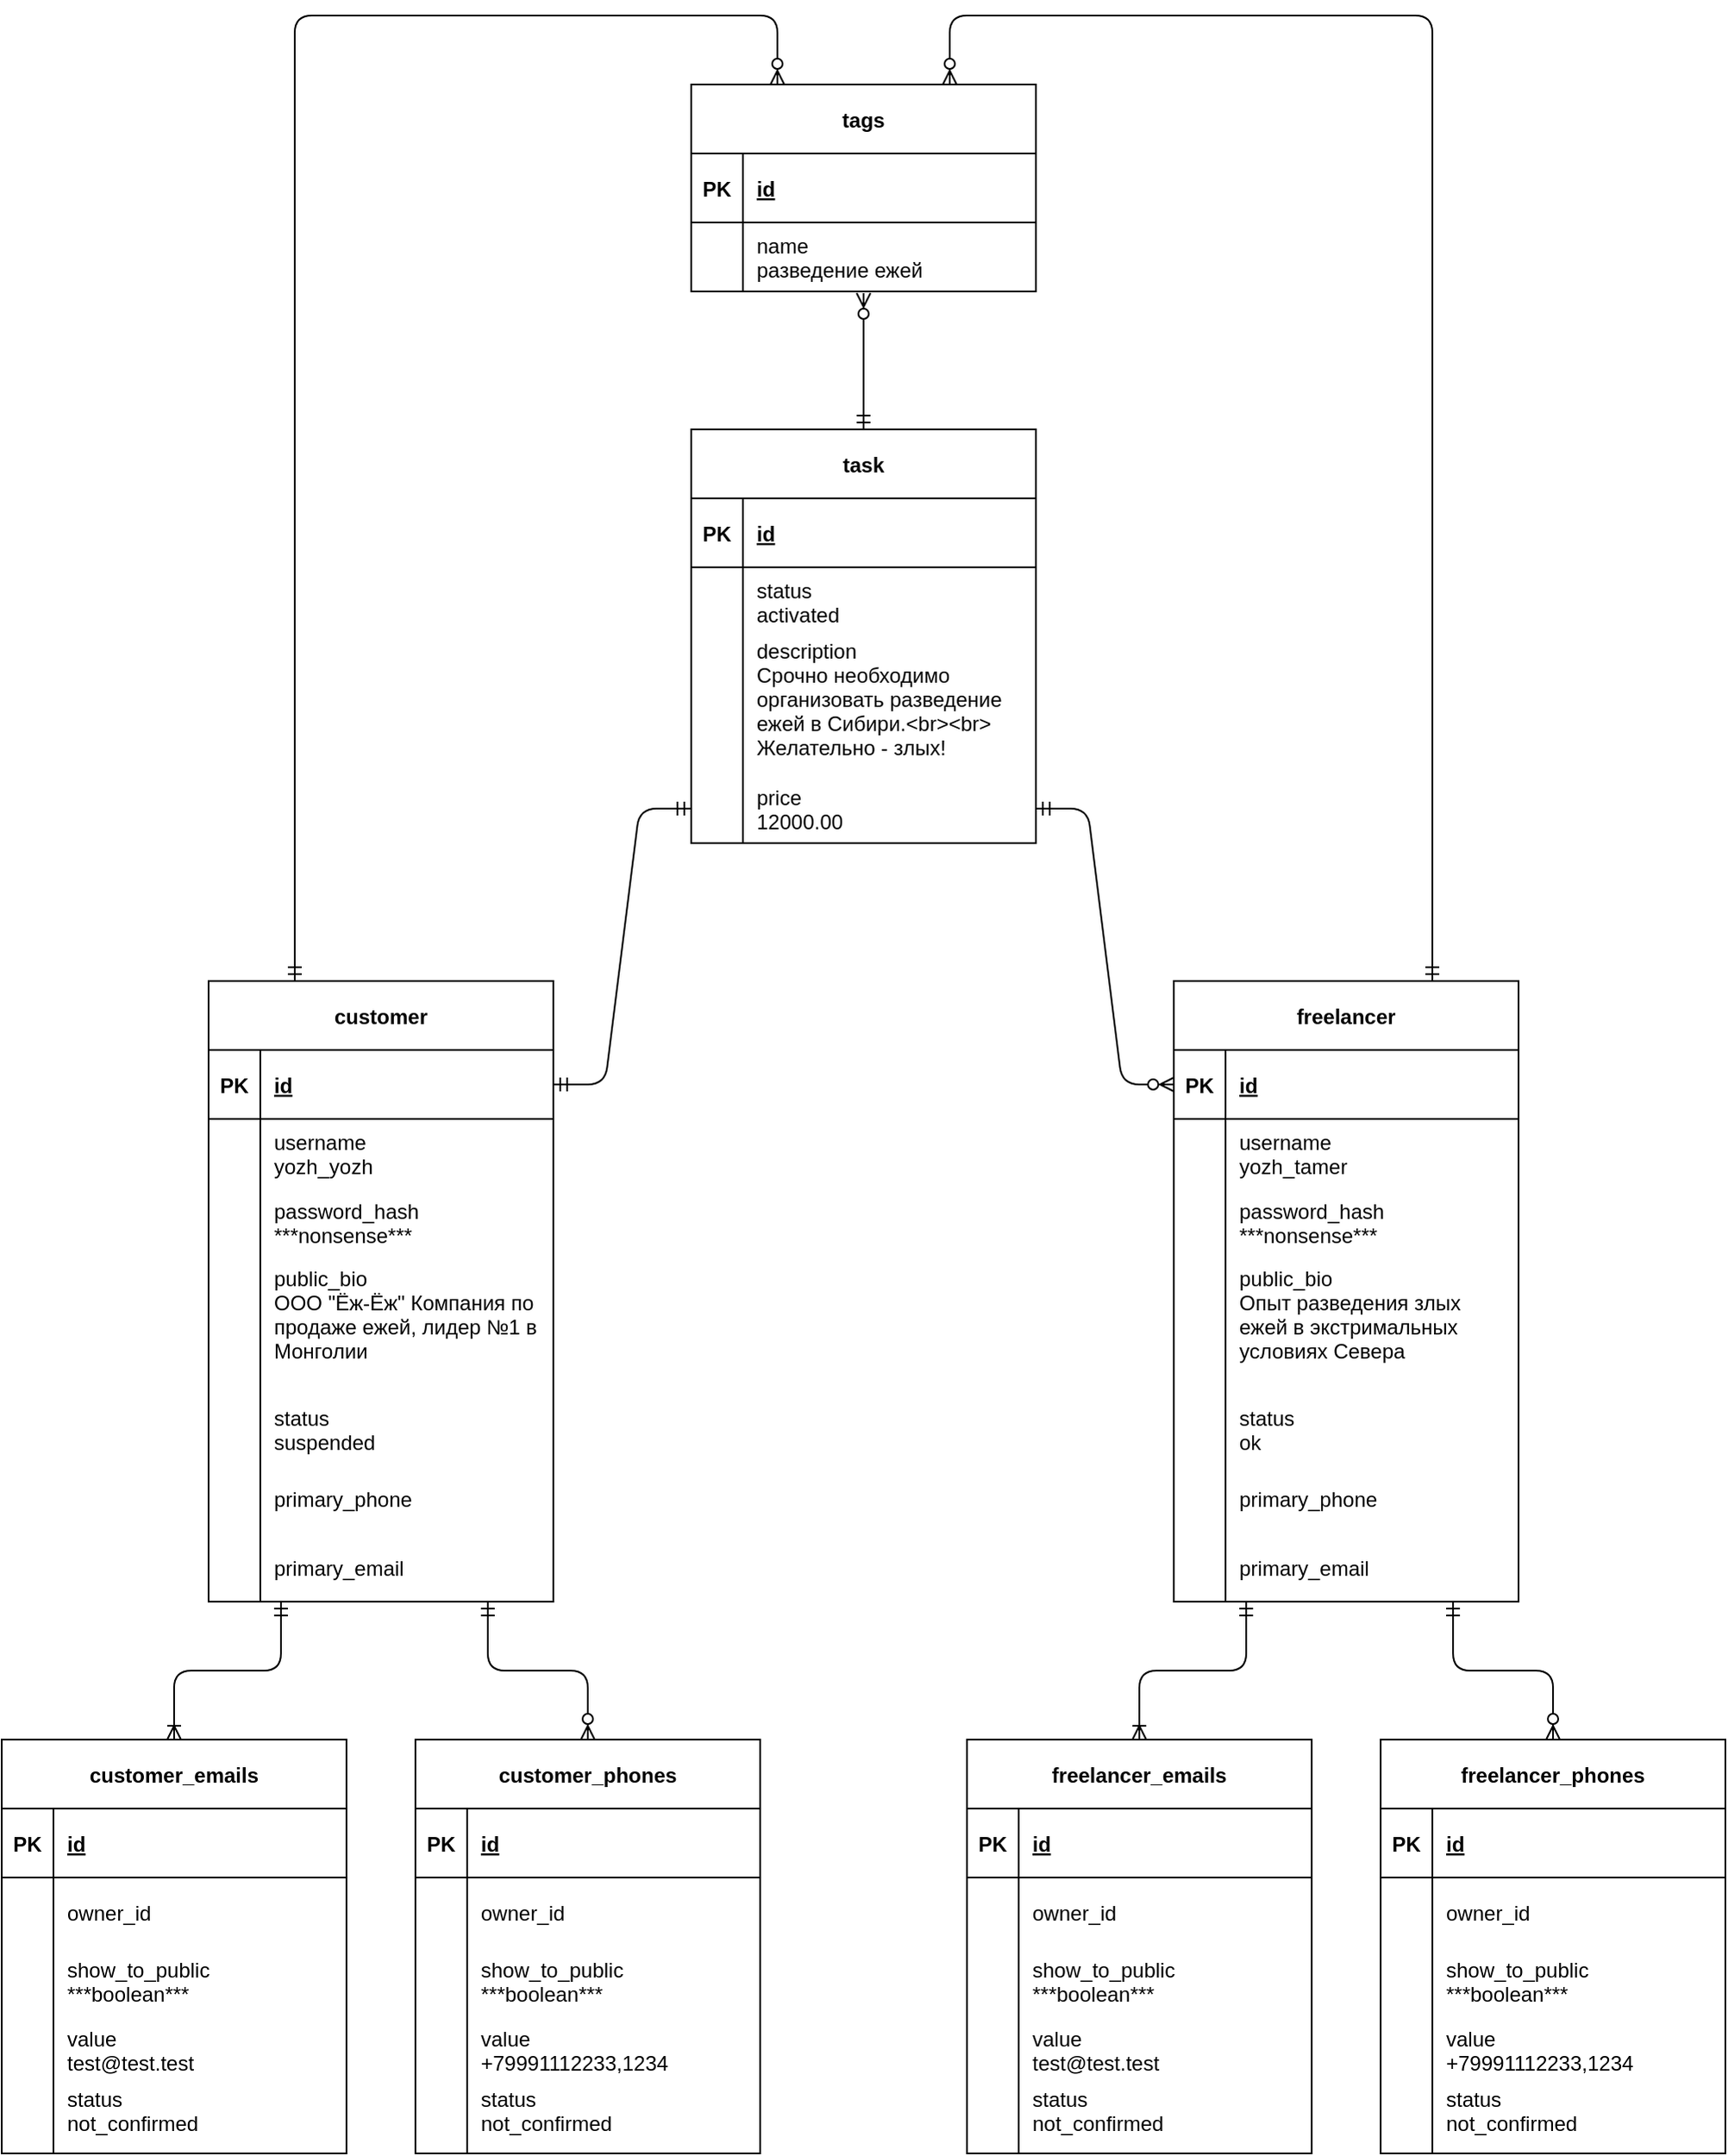 <mxfile version="13.6.2" type="device"><diagram id="24OO-Mp2F8V4DnIEumOf" name="Page-1"><mxGraphModel dx="1632" dy="1860" grid="1" gridSize="10" guides="1" tooltips="1" connect="1" arrows="1" fold="1" page="1" pageScale="1" pageWidth="850" pageHeight="1100" math="0" shadow="0"><root><mxCell id="0"/><mxCell id="1" parent="0"/><mxCell id="UAAKbLrgL-FARiQ7asQP-84" value="customer" style="shape=table;startSize=40;container=1;collapsible=1;childLayout=tableLayout;fixedRows=1;rowLines=0;fontStyle=1;align=center;resizeLast=1;" parent="1" vertex="1"><mxGeometry x="40" y="80" width="200" height="360" as="geometry"/></mxCell><mxCell id="UAAKbLrgL-FARiQ7asQP-85" value="" style="shape=partialRectangle;collapsible=0;dropTarget=0;pointerEvents=0;fillColor=none;top=0;left=0;bottom=1;right=0;points=[[0,0.5],[1,0.5]];portConstraint=eastwest;" parent="UAAKbLrgL-FARiQ7asQP-84" vertex="1"><mxGeometry y="40" width="200" height="40" as="geometry"/></mxCell><mxCell id="UAAKbLrgL-FARiQ7asQP-86" value="PK" style="shape=partialRectangle;connectable=0;fillColor=none;top=0;left=0;bottom=0;right=0;fontStyle=1;overflow=hidden;" parent="UAAKbLrgL-FARiQ7asQP-85" vertex="1"><mxGeometry width="30" height="40" as="geometry"/></mxCell><mxCell id="UAAKbLrgL-FARiQ7asQP-87" value="id" style="shape=partialRectangle;connectable=0;fillColor=none;top=0;left=0;bottom=0;right=0;align=left;spacingLeft=6;fontStyle=5;overflow=hidden;" parent="UAAKbLrgL-FARiQ7asQP-85" vertex="1"><mxGeometry x="30" width="170" height="40" as="geometry"/></mxCell><mxCell id="UAAKbLrgL-FARiQ7asQP-88" value="" style="shape=partialRectangle;collapsible=0;dropTarget=0;pointerEvents=0;fillColor=none;top=0;left=0;bottom=0;right=0;points=[[0,0.5],[1,0.5]];portConstraint=eastwest;" parent="UAAKbLrgL-FARiQ7asQP-84" vertex="1"><mxGeometry y="80" width="200" height="40" as="geometry"/></mxCell><mxCell id="UAAKbLrgL-FARiQ7asQP-89" value="" style="shape=partialRectangle;connectable=0;fillColor=none;top=0;left=0;bottom=0;right=0;editable=1;overflow=hidden;" parent="UAAKbLrgL-FARiQ7asQP-88" vertex="1"><mxGeometry width="30" height="40" as="geometry"/></mxCell><mxCell id="UAAKbLrgL-FARiQ7asQP-90" value="username&#10;yozh_yozh" style="shape=partialRectangle;connectable=0;fillColor=none;top=0;left=0;bottom=0;right=0;align=left;spacingLeft=6;overflow=hidden;" parent="UAAKbLrgL-FARiQ7asQP-88" vertex="1"><mxGeometry x="30" width="170" height="40" as="geometry"/></mxCell><mxCell id="UAAKbLrgL-FARiQ7asQP-91" value="" style="shape=partialRectangle;collapsible=0;dropTarget=0;pointerEvents=0;fillColor=none;top=0;left=0;bottom=0;right=0;points=[[0,0.5],[1,0.5]];portConstraint=eastwest;" parent="UAAKbLrgL-FARiQ7asQP-84" vertex="1"><mxGeometry y="120" width="200" height="40" as="geometry"/></mxCell><mxCell id="UAAKbLrgL-FARiQ7asQP-92" value="" style="shape=partialRectangle;connectable=0;fillColor=none;top=0;left=0;bottom=0;right=0;editable=1;overflow=hidden;" parent="UAAKbLrgL-FARiQ7asQP-91" vertex="1"><mxGeometry width="30" height="40" as="geometry"/></mxCell><mxCell id="UAAKbLrgL-FARiQ7asQP-93" value="password_hash&#10;***nonsense***" style="shape=partialRectangle;connectable=0;fillColor=none;top=0;left=0;bottom=0;right=0;align=left;spacingLeft=6;overflow=hidden;" parent="UAAKbLrgL-FARiQ7asQP-91" vertex="1"><mxGeometry x="30" width="170" height="40" as="geometry"/></mxCell><mxCell id="UAAKbLrgL-FARiQ7asQP-101" value="" style="shape=partialRectangle;collapsible=0;dropTarget=0;pointerEvents=0;fillColor=none;top=0;left=0;bottom=0;right=0;points=[[0,0.5],[1,0.5]];portConstraint=eastwest;" parent="UAAKbLrgL-FARiQ7asQP-84" vertex="1"><mxGeometry y="160" width="200" height="80" as="geometry"/></mxCell><mxCell id="UAAKbLrgL-FARiQ7asQP-102" value="" style="shape=partialRectangle;connectable=0;fillColor=none;top=0;left=0;bottom=0;right=0;editable=1;overflow=hidden;" parent="UAAKbLrgL-FARiQ7asQP-101" vertex="1"><mxGeometry width="30" height="80" as="geometry"/></mxCell><mxCell id="UAAKbLrgL-FARiQ7asQP-103" value="public_bio&#10;ООО &quot;Ёж-Ёж&quot; Компания по&#10;продаже ежей, лидер №1 в&#10;Монголии&#10;" style="shape=partialRectangle;connectable=0;fillColor=none;top=0;left=0;bottom=0;right=0;align=left;spacingLeft=6;overflow=hidden;" parent="UAAKbLrgL-FARiQ7asQP-101" vertex="1"><mxGeometry x="30" width="170" height="80" as="geometry"/></mxCell><mxCell id="UAAKbLrgL-FARiQ7asQP-117" value="" style="shape=partialRectangle;collapsible=0;dropTarget=0;pointerEvents=0;fillColor=none;top=0;left=0;bottom=0;right=0;points=[[0,0.5],[1,0.5]];portConstraint=eastwest;" parent="UAAKbLrgL-FARiQ7asQP-84" vertex="1"><mxGeometry y="240" width="200" height="40" as="geometry"/></mxCell><mxCell id="UAAKbLrgL-FARiQ7asQP-118" value="" style="shape=partialRectangle;connectable=0;fillColor=none;top=0;left=0;bottom=0;right=0;editable=1;overflow=hidden;" parent="UAAKbLrgL-FARiQ7asQP-117" vertex="1"><mxGeometry width="30" height="40" as="geometry"/></mxCell><mxCell id="UAAKbLrgL-FARiQ7asQP-119" value="status&#10;suspended" style="shape=partialRectangle;connectable=0;fillColor=none;top=0;left=0;bottom=0;right=0;align=left;spacingLeft=6;overflow=hidden;" parent="UAAKbLrgL-FARiQ7asQP-117" vertex="1"><mxGeometry x="30" width="170" height="40" as="geometry"/></mxCell><mxCell id="UAAKbLrgL-FARiQ7asQP-269" value="" style="shape=partialRectangle;collapsible=0;dropTarget=0;pointerEvents=0;fillColor=none;top=0;left=0;bottom=0;right=0;points=[[0,0.5],[1,0.5]];portConstraint=eastwest;" parent="UAAKbLrgL-FARiQ7asQP-84" vertex="1"><mxGeometry y="280" width="200" height="40" as="geometry"/></mxCell><mxCell id="UAAKbLrgL-FARiQ7asQP-270" value="" style="shape=partialRectangle;connectable=0;fillColor=none;top=0;left=0;bottom=0;right=0;editable=1;overflow=hidden;" parent="UAAKbLrgL-FARiQ7asQP-269" vertex="1"><mxGeometry width="30" height="40" as="geometry"/></mxCell><mxCell id="UAAKbLrgL-FARiQ7asQP-271" value="primary_phone" style="shape=partialRectangle;connectable=0;fillColor=none;top=0;left=0;bottom=0;right=0;align=left;spacingLeft=6;overflow=hidden;" parent="UAAKbLrgL-FARiQ7asQP-269" vertex="1"><mxGeometry x="30" width="170" height="40" as="geometry"/></mxCell><mxCell id="UAAKbLrgL-FARiQ7asQP-275" value="" style="shape=partialRectangle;collapsible=0;dropTarget=0;pointerEvents=0;fillColor=none;top=0;left=0;bottom=0;right=0;points=[[0,0.5],[1,0.5]];portConstraint=eastwest;" parent="UAAKbLrgL-FARiQ7asQP-84" vertex="1"><mxGeometry y="320" width="200" height="40" as="geometry"/></mxCell><mxCell id="UAAKbLrgL-FARiQ7asQP-276" value="" style="shape=partialRectangle;connectable=0;fillColor=none;top=0;left=0;bottom=0;right=0;editable=1;overflow=hidden;" parent="UAAKbLrgL-FARiQ7asQP-275" vertex="1"><mxGeometry width="30" height="40" as="geometry"/></mxCell><mxCell id="UAAKbLrgL-FARiQ7asQP-277" value="primary_email" style="shape=partialRectangle;connectable=0;fillColor=none;top=0;left=0;bottom=0;right=0;align=left;spacingLeft=6;overflow=hidden;" parent="UAAKbLrgL-FARiQ7asQP-275" vertex="1"><mxGeometry x="30" width="170" height="40" as="geometry"/></mxCell><mxCell id="UAAKbLrgL-FARiQ7asQP-180" value="freelancer" style="shape=table;startSize=40;container=1;collapsible=1;childLayout=tableLayout;fixedRows=1;rowLines=0;fontStyle=1;align=center;resizeLast=1;" parent="1" vertex="1"><mxGeometry x="600" y="80" width="200" height="360" as="geometry"/></mxCell><mxCell id="UAAKbLrgL-FARiQ7asQP-181" value="" style="shape=partialRectangle;collapsible=0;dropTarget=0;pointerEvents=0;fillColor=none;top=0;left=0;bottom=1;right=0;points=[[0,0.5],[1,0.5]];portConstraint=eastwest;" parent="UAAKbLrgL-FARiQ7asQP-180" vertex="1"><mxGeometry y="40" width="200" height="40" as="geometry"/></mxCell><mxCell id="UAAKbLrgL-FARiQ7asQP-182" value="PK" style="shape=partialRectangle;connectable=0;fillColor=none;top=0;left=0;bottom=0;right=0;fontStyle=1;overflow=hidden;" parent="UAAKbLrgL-FARiQ7asQP-181" vertex="1"><mxGeometry width="30" height="40" as="geometry"/></mxCell><mxCell id="UAAKbLrgL-FARiQ7asQP-183" value="id" style="shape=partialRectangle;connectable=0;fillColor=none;top=0;left=0;bottom=0;right=0;align=left;spacingLeft=6;fontStyle=5;overflow=hidden;" parent="UAAKbLrgL-FARiQ7asQP-181" vertex="1"><mxGeometry x="30" width="170" height="40" as="geometry"/></mxCell><mxCell id="UAAKbLrgL-FARiQ7asQP-184" value="" style="shape=partialRectangle;collapsible=0;dropTarget=0;pointerEvents=0;fillColor=none;top=0;left=0;bottom=0;right=0;points=[[0,0.5],[1,0.5]];portConstraint=eastwest;" parent="UAAKbLrgL-FARiQ7asQP-180" vertex="1"><mxGeometry y="80" width="200" height="40" as="geometry"/></mxCell><mxCell id="UAAKbLrgL-FARiQ7asQP-185" value="" style="shape=partialRectangle;connectable=0;fillColor=none;top=0;left=0;bottom=0;right=0;editable=1;overflow=hidden;" parent="UAAKbLrgL-FARiQ7asQP-184" vertex="1"><mxGeometry width="30" height="40" as="geometry"/></mxCell><mxCell id="UAAKbLrgL-FARiQ7asQP-186" value="username&#10;yozh_tamer" style="shape=partialRectangle;connectable=0;fillColor=none;top=0;left=0;bottom=0;right=0;align=left;spacingLeft=6;overflow=hidden;" parent="UAAKbLrgL-FARiQ7asQP-184" vertex="1"><mxGeometry x="30" width="170" height="40" as="geometry"/></mxCell><mxCell id="UAAKbLrgL-FARiQ7asQP-187" value="" style="shape=partialRectangle;collapsible=0;dropTarget=0;pointerEvents=0;fillColor=none;top=0;left=0;bottom=0;right=0;points=[[0,0.5],[1,0.5]];portConstraint=eastwest;" parent="UAAKbLrgL-FARiQ7asQP-180" vertex="1"><mxGeometry y="120" width="200" height="40" as="geometry"/></mxCell><mxCell id="UAAKbLrgL-FARiQ7asQP-188" value="" style="shape=partialRectangle;connectable=0;fillColor=none;top=0;left=0;bottom=0;right=0;editable=1;overflow=hidden;" parent="UAAKbLrgL-FARiQ7asQP-187" vertex="1"><mxGeometry width="30" height="40" as="geometry"/></mxCell><mxCell id="UAAKbLrgL-FARiQ7asQP-189" value="password_hash&#10;***nonsense***" style="shape=partialRectangle;connectable=0;fillColor=none;top=0;left=0;bottom=0;right=0;align=left;spacingLeft=6;overflow=hidden;" parent="UAAKbLrgL-FARiQ7asQP-187" vertex="1"><mxGeometry x="30" width="170" height="40" as="geometry"/></mxCell><mxCell id="UAAKbLrgL-FARiQ7asQP-190" value="" style="shape=partialRectangle;collapsible=0;dropTarget=0;pointerEvents=0;fillColor=none;top=0;left=0;bottom=0;right=0;points=[[0,0.5],[1,0.5]];portConstraint=eastwest;" parent="UAAKbLrgL-FARiQ7asQP-180" vertex="1"><mxGeometry y="160" width="200" height="80" as="geometry"/></mxCell><mxCell id="UAAKbLrgL-FARiQ7asQP-191" value="" style="shape=partialRectangle;connectable=0;fillColor=none;top=0;left=0;bottom=0;right=0;editable=1;overflow=hidden;" parent="UAAKbLrgL-FARiQ7asQP-190" vertex="1"><mxGeometry width="30" height="80" as="geometry"/></mxCell><mxCell id="UAAKbLrgL-FARiQ7asQP-192" value="public_bio&#10;Опыт разведения злых&#10;ежей в экстримальных&#10;условиях Севера&#10;" style="shape=partialRectangle;connectable=0;fillColor=none;top=0;left=0;bottom=0;right=0;align=left;spacingLeft=6;overflow=hidden;" parent="UAAKbLrgL-FARiQ7asQP-190" vertex="1"><mxGeometry x="30" width="170" height="80" as="geometry"/></mxCell><mxCell id="UAAKbLrgL-FARiQ7asQP-193" value="" style="shape=partialRectangle;collapsible=0;dropTarget=0;pointerEvents=0;fillColor=none;top=0;left=0;bottom=0;right=0;points=[[0,0.5],[1,0.5]];portConstraint=eastwest;" parent="UAAKbLrgL-FARiQ7asQP-180" vertex="1"><mxGeometry y="240" width="200" height="40" as="geometry"/></mxCell><mxCell id="UAAKbLrgL-FARiQ7asQP-194" value="" style="shape=partialRectangle;connectable=0;fillColor=none;top=0;left=0;bottom=0;right=0;editable=1;overflow=hidden;" parent="UAAKbLrgL-FARiQ7asQP-193" vertex="1"><mxGeometry width="30" height="40" as="geometry"/></mxCell><mxCell id="UAAKbLrgL-FARiQ7asQP-195" value="status&#10;ok" style="shape=partialRectangle;connectable=0;fillColor=none;top=0;left=0;bottom=0;right=0;align=left;spacingLeft=6;overflow=hidden;" parent="UAAKbLrgL-FARiQ7asQP-193" vertex="1"><mxGeometry x="30" width="170" height="40" as="geometry"/></mxCell><mxCell id="UAAKbLrgL-FARiQ7asQP-278" value="" style="shape=partialRectangle;collapsible=0;dropTarget=0;pointerEvents=0;fillColor=none;top=0;left=0;bottom=0;right=0;points=[[0,0.5],[1,0.5]];portConstraint=eastwest;" parent="UAAKbLrgL-FARiQ7asQP-180" vertex="1"><mxGeometry y="280" width="200" height="40" as="geometry"/></mxCell><mxCell id="UAAKbLrgL-FARiQ7asQP-279" value="" style="shape=partialRectangle;connectable=0;fillColor=none;top=0;left=0;bottom=0;right=0;editable=1;overflow=hidden;" parent="UAAKbLrgL-FARiQ7asQP-278" vertex="1"><mxGeometry width="30" height="40" as="geometry"/></mxCell><mxCell id="UAAKbLrgL-FARiQ7asQP-280" value="primary_phone" style="shape=partialRectangle;connectable=0;fillColor=none;top=0;left=0;bottom=0;right=0;align=left;spacingLeft=6;overflow=hidden;" parent="UAAKbLrgL-FARiQ7asQP-278" vertex="1"><mxGeometry x="30" width="170" height="40" as="geometry"/></mxCell><mxCell id="UAAKbLrgL-FARiQ7asQP-281" value="" style="shape=partialRectangle;collapsible=0;dropTarget=0;pointerEvents=0;fillColor=none;top=0;left=0;bottom=0;right=0;points=[[0,0.5],[1,0.5]];portConstraint=eastwest;" parent="UAAKbLrgL-FARiQ7asQP-180" vertex="1"><mxGeometry y="320" width="200" height="40" as="geometry"/></mxCell><mxCell id="UAAKbLrgL-FARiQ7asQP-282" value="" style="shape=partialRectangle;connectable=0;fillColor=none;top=0;left=0;bottom=0;right=0;editable=1;overflow=hidden;" parent="UAAKbLrgL-FARiQ7asQP-281" vertex="1"><mxGeometry width="30" height="40" as="geometry"/></mxCell><mxCell id="UAAKbLrgL-FARiQ7asQP-283" value="primary_email" style="shape=partialRectangle;connectable=0;fillColor=none;top=0;left=0;bottom=0;right=0;align=left;spacingLeft=6;overflow=hidden;" parent="UAAKbLrgL-FARiQ7asQP-281" vertex="1"><mxGeometry x="30" width="170" height="40" as="geometry"/></mxCell><mxCell id="UAAKbLrgL-FARiQ7asQP-228" value="task" style="shape=table;startSize=40;container=1;collapsible=1;childLayout=tableLayout;fixedRows=1;rowLines=0;fontStyle=1;align=center;resizeLast=1;" parent="1" vertex="1"><mxGeometry x="320" y="-240" width="200" height="240" as="geometry"/></mxCell><mxCell id="UAAKbLrgL-FARiQ7asQP-229" value="" style="shape=partialRectangle;collapsible=0;dropTarget=0;pointerEvents=0;fillColor=none;top=0;left=0;bottom=1;right=0;points=[[0,0.5],[1,0.5]];portConstraint=eastwest;" parent="UAAKbLrgL-FARiQ7asQP-228" vertex="1"><mxGeometry y="40" width="200" height="40" as="geometry"/></mxCell><mxCell id="UAAKbLrgL-FARiQ7asQP-230" value="PK" style="shape=partialRectangle;connectable=0;fillColor=none;top=0;left=0;bottom=0;right=0;fontStyle=1;overflow=hidden;" parent="UAAKbLrgL-FARiQ7asQP-229" vertex="1"><mxGeometry width="30" height="40" as="geometry"/></mxCell><mxCell id="UAAKbLrgL-FARiQ7asQP-231" value="id" style="shape=partialRectangle;connectable=0;fillColor=none;top=0;left=0;bottom=0;right=0;align=left;spacingLeft=6;fontStyle=5;overflow=hidden;" parent="UAAKbLrgL-FARiQ7asQP-229" vertex="1"><mxGeometry x="30" width="170" height="40" as="geometry"/></mxCell><mxCell id="UAAKbLrgL-FARiQ7asQP-232" value="" style="shape=partialRectangle;collapsible=0;dropTarget=0;pointerEvents=0;fillColor=none;top=0;left=0;bottom=0;right=0;points=[[0,0.5],[1,0.5]];portConstraint=eastwest;" parent="UAAKbLrgL-FARiQ7asQP-228" vertex="1"><mxGeometry y="80" width="200" height="40" as="geometry"/></mxCell><mxCell id="UAAKbLrgL-FARiQ7asQP-233" value="" style="shape=partialRectangle;connectable=0;fillColor=none;top=0;left=0;bottom=0;right=0;editable=1;overflow=hidden;" parent="UAAKbLrgL-FARiQ7asQP-232" vertex="1"><mxGeometry width="30" height="40" as="geometry"/></mxCell><mxCell id="UAAKbLrgL-FARiQ7asQP-234" value="status&#10;activated" style="shape=partialRectangle;connectable=0;fillColor=none;top=0;left=0;bottom=0;right=0;align=left;spacingLeft=6;overflow=hidden;" parent="UAAKbLrgL-FARiQ7asQP-232" vertex="1"><mxGeometry x="30" width="170" height="40" as="geometry"/></mxCell><mxCell id="UAAKbLrgL-FARiQ7asQP-235" value="" style="shape=partialRectangle;collapsible=0;dropTarget=0;pointerEvents=0;fillColor=none;top=0;left=0;bottom=0;right=0;points=[[0,0.5],[1,0.5]];portConstraint=eastwest;" parent="UAAKbLrgL-FARiQ7asQP-228" vertex="1"><mxGeometry y="120" width="200" height="80" as="geometry"/></mxCell><mxCell id="UAAKbLrgL-FARiQ7asQP-236" value="" style="shape=partialRectangle;connectable=0;fillColor=none;top=0;left=0;bottom=0;right=0;editable=1;overflow=hidden;" parent="UAAKbLrgL-FARiQ7asQP-235" vertex="1"><mxGeometry width="30" height="80" as="geometry"/></mxCell><mxCell id="UAAKbLrgL-FARiQ7asQP-237" value="description&#10;Срочно необходимо&#10;организовать разведение&#10;ежей в Сибири.&lt;br&gt;&lt;br&gt;&#10;Желательно - злых!&#10;&#10;" style="shape=partialRectangle;connectable=0;fillColor=none;top=0;left=0;bottom=0;right=0;align=left;spacingLeft=6;overflow=hidden;" parent="UAAKbLrgL-FARiQ7asQP-235" vertex="1"><mxGeometry x="30" width="170" height="80" as="geometry"/></mxCell><mxCell id="UAAKbLrgL-FARiQ7asQP-247" value="" style="shape=partialRectangle;collapsible=0;dropTarget=0;pointerEvents=0;fillColor=none;top=0;left=0;bottom=0;right=0;points=[[0,0.5],[1,0.5]];portConstraint=eastwest;" parent="UAAKbLrgL-FARiQ7asQP-228" vertex="1"><mxGeometry y="200" width="200" height="40" as="geometry"/></mxCell><mxCell id="UAAKbLrgL-FARiQ7asQP-248" value="" style="shape=partialRectangle;connectable=0;fillColor=none;top=0;left=0;bottom=0;right=0;editable=1;overflow=hidden;" parent="UAAKbLrgL-FARiQ7asQP-247" vertex="1"><mxGeometry width="30" height="40" as="geometry"/></mxCell><mxCell id="UAAKbLrgL-FARiQ7asQP-249" value="price&#10;12000.00" style="shape=partialRectangle;connectable=0;fillColor=none;top=0;left=0;bottom=0;right=0;align=left;spacingLeft=6;overflow=hidden;" parent="UAAKbLrgL-FARiQ7asQP-247" vertex="1"><mxGeometry x="30" width="170" height="40" as="geometry"/></mxCell><mxCell id="UAAKbLrgL-FARiQ7asQP-256" value="tags" style="shape=table;startSize=40;container=1;collapsible=1;childLayout=tableLayout;fixedRows=1;rowLines=0;fontStyle=1;align=center;resizeLast=1;" parent="1" vertex="1"><mxGeometry x="320" y="-440" width="200" height="120" as="geometry"/></mxCell><mxCell id="UAAKbLrgL-FARiQ7asQP-257" value="" style="shape=partialRectangle;collapsible=0;dropTarget=0;pointerEvents=0;fillColor=none;top=0;left=0;bottom=1;right=0;points=[[0,0.5],[1,0.5]];portConstraint=eastwest;" parent="UAAKbLrgL-FARiQ7asQP-256" vertex="1"><mxGeometry y="40" width="200" height="40" as="geometry"/></mxCell><mxCell id="UAAKbLrgL-FARiQ7asQP-258" value="PK" style="shape=partialRectangle;connectable=0;fillColor=none;top=0;left=0;bottom=0;right=0;fontStyle=1;overflow=hidden;" parent="UAAKbLrgL-FARiQ7asQP-257" vertex="1"><mxGeometry width="30" height="40" as="geometry"/></mxCell><mxCell id="UAAKbLrgL-FARiQ7asQP-259" value="id" style="shape=partialRectangle;connectable=0;fillColor=none;top=0;left=0;bottom=0;right=0;align=left;spacingLeft=6;fontStyle=5;overflow=hidden;" parent="UAAKbLrgL-FARiQ7asQP-257" vertex="1"><mxGeometry x="30" width="170" height="40" as="geometry"/></mxCell><mxCell id="UAAKbLrgL-FARiQ7asQP-260" value="" style="shape=partialRectangle;collapsible=0;dropTarget=0;pointerEvents=0;fillColor=none;top=0;left=0;bottom=0;right=0;points=[[0,0.5],[1,0.5]];portConstraint=eastwest;" parent="UAAKbLrgL-FARiQ7asQP-256" vertex="1"><mxGeometry y="80" width="200" height="40" as="geometry"/></mxCell><mxCell id="UAAKbLrgL-FARiQ7asQP-261" value="" style="shape=partialRectangle;connectable=0;fillColor=none;top=0;left=0;bottom=0;right=0;editable=1;overflow=hidden;" parent="UAAKbLrgL-FARiQ7asQP-260" vertex="1"><mxGeometry width="30" height="40" as="geometry"/></mxCell><mxCell id="UAAKbLrgL-FARiQ7asQP-262" value="name&#10;разведение ежей" style="shape=partialRectangle;connectable=0;fillColor=none;top=0;left=0;bottom=0;right=0;align=left;spacingLeft=6;overflow=hidden;" parent="UAAKbLrgL-FARiQ7asQP-260" vertex="1"><mxGeometry x="30" width="170" height="40" as="geometry"/></mxCell><mxCell id="UAAKbLrgL-FARiQ7asQP-133" value="customer_emails" style="shape=table;startSize=40;container=1;collapsible=1;childLayout=tableLayout;fixedRows=1;rowLines=0;fontStyle=1;align=center;resizeLast=1;" parent="1" vertex="1"><mxGeometry x="-80" y="520" width="200" height="240" as="geometry"/></mxCell><mxCell id="UAAKbLrgL-FARiQ7asQP-134" value="" style="shape=partialRectangle;collapsible=0;dropTarget=0;pointerEvents=0;fillColor=none;top=0;left=0;bottom=1;right=0;points=[[0,0.5],[1,0.5]];portConstraint=eastwest;" parent="UAAKbLrgL-FARiQ7asQP-133" vertex="1"><mxGeometry y="40" width="200" height="40" as="geometry"/></mxCell><mxCell id="UAAKbLrgL-FARiQ7asQP-135" value="PK" style="shape=partialRectangle;connectable=0;fillColor=none;top=0;left=0;bottom=0;right=0;fontStyle=1;overflow=hidden;" parent="UAAKbLrgL-FARiQ7asQP-134" vertex="1"><mxGeometry width="30" height="40" as="geometry"/></mxCell><mxCell id="UAAKbLrgL-FARiQ7asQP-136" value="id" style="shape=partialRectangle;connectable=0;fillColor=none;top=0;left=0;bottom=0;right=0;align=left;spacingLeft=6;fontStyle=5;overflow=hidden;" parent="UAAKbLrgL-FARiQ7asQP-134" vertex="1"><mxGeometry x="30" width="170" height="40" as="geometry"/></mxCell><mxCell id="UAAKbLrgL-FARiQ7asQP-140" value="" style="shape=partialRectangle;collapsible=0;dropTarget=0;pointerEvents=0;fillColor=none;top=0;left=0;bottom=0;right=0;points=[[0,0.5],[1,0.5]];portConstraint=eastwest;" parent="UAAKbLrgL-FARiQ7asQP-133" vertex="1"><mxGeometry y="80" width="200" height="40" as="geometry"/></mxCell><mxCell id="UAAKbLrgL-FARiQ7asQP-141" value="" style="shape=partialRectangle;connectable=0;fillColor=none;top=0;left=0;bottom=0;right=0;editable=1;overflow=hidden;" parent="UAAKbLrgL-FARiQ7asQP-140" vertex="1"><mxGeometry width="30" height="40" as="geometry"/></mxCell><mxCell id="UAAKbLrgL-FARiQ7asQP-142" value="owner_id" style="shape=partialRectangle;connectable=0;fillColor=none;top=0;left=0;bottom=0;right=0;align=left;spacingLeft=6;overflow=hidden;" parent="UAAKbLrgL-FARiQ7asQP-140" vertex="1"><mxGeometry x="30" width="170" height="40" as="geometry"/></mxCell><mxCell id="UAAKbLrgL-FARiQ7asQP-143" value="" style="shape=partialRectangle;collapsible=0;dropTarget=0;pointerEvents=0;fillColor=none;top=0;left=0;bottom=0;right=0;points=[[0,0.5],[1,0.5]];portConstraint=eastwest;" parent="UAAKbLrgL-FARiQ7asQP-133" vertex="1"><mxGeometry y="120" width="200" height="40" as="geometry"/></mxCell><mxCell id="UAAKbLrgL-FARiQ7asQP-144" value="" style="shape=partialRectangle;connectable=0;fillColor=none;top=0;left=0;bottom=0;right=0;editable=1;overflow=hidden;" parent="UAAKbLrgL-FARiQ7asQP-143" vertex="1"><mxGeometry width="30" height="40" as="geometry"/></mxCell><mxCell id="UAAKbLrgL-FARiQ7asQP-145" value="show_to_public&#10;***boolean***" style="shape=partialRectangle;connectable=0;fillColor=none;top=0;left=0;bottom=0;right=0;align=left;spacingLeft=6;overflow=hidden;" parent="UAAKbLrgL-FARiQ7asQP-143" vertex="1"><mxGeometry x="30" width="170" height="40" as="geometry"/></mxCell><mxCell id="UAAKbLrgL-FARiQ7asQP-146" value="" style="shape=partialRectangle;collapsible=0;dropTarget=0;pointerEvents=0;fillColor=none;top=0;left=0;bottom=0;right=0;points=[[0,0.5],[1,0.5]];portConstraint=eastwest;" parent="UAAKbLrgL-FARiQ7asQP-133" vertex="1"><mxGeometry y="160" width="200" height="40" as="geometry"/></mxCell><mxCell id="UAAKbLrgL-FARiQ7asQP-147" value="" style="shape=partialRectangle;connectable=0;fillColor=none;top=0;left=0;bottom=0;right=0;editable=1;overflow=hidden;" parent="UAAKbLrgL-FARiQ7asQP-146" vertex="1"><mxGeometry width="30" height="40" as="geometry"/></mxCell><mxCell id="UAAKbLrgL-FARiQ7asQP-148" value="value&#10;test@test.test" style="shape=partialRectangle;connectable=0;fillColor=none;top=0;left=0;bottom=0;right=0;align=left;spacingLeft=6;overflow=hidden;" parent="UAAKbLrgL-FARiQ7asQP-146" vertex="1"><mxGeometry x="30" width="170" height="40" as="geometry"/></mxCell><mxCell id="UAAKbLrgL-FARiQ7asQP-161" value="" style="shape=partialRectangle;collapsible=0;dropTarget=0;pointerEvents=0;fillColor=none;top=0;left=0;bottom=0;right=0;points=[[0,0.5],[1,0.5]];portConstraint=eastwest;" parent="UAAKbLrgL-FARiQ7asQP-133" vertex="1"><mxGeometry y="200" width="200" height="40" as="geometry"/></mxCell><mxCell id="UAAKbLrgL-FARiQ7asQP-162" value="" style="shape=partialRectangle;connectable=0;fillColor=none;top=0;left=0;bottom=0;right=0;editable=1;overflow=hidden;" parent="UAAKbLrgL-FARiQ7asQP-161" vertex="1"><mxGeometry width="30" height="40" as="geometry"/></mxCell><mxCell id="UAAKbLrgL-FARiQ7asQP-163" value="status&#10;not_confirmed&#10;" style="shape=partialRectangle;connectable=0;fillColor=none;top=0;left=0;bottom=0;right=0;align=left;spacingLeft=6;overflow=hidden;" parent="UAAKbLrgL-FARiQ7asQP-161" vertex="1"><mxGeometry x="30" width="170" height="40" as="geometry"/></mxCell><mxCell id="UAAKbLrgL-FARiQ7asQP-164" value="customer_phones" style="shape=table;startSize=40;container=1;collapsible=1;childLayout=tableLayout;fixedRows=1;rowLines=0;fontStyle=1;align=center;resizeLast=1;" parent="1" vertex="1"><mxGeometry x="160" y="520" width="200" height="240" as="geometry"/></mxCell><mxCell id="UAAKbLrgL-FARiQ7asQP-165" value="" style="shape=partialRectangle;collapsible=0;dropTarget=0;pointerEvents=0;fillColor=none;top=0;left=0;bottom=1;right=0;points=[[0,0.5],[1,0.5]];portConstraint=eastwest;" parent="UAAKbLrgL-FARiQ7asQP-164" vertex="1"><mxGeometry y="40" width="200" height="40" as="geometry"/></mxCell><mxCell id="UAAKbLrgL-FARiQ7asQP-166" value="PK" style="shape=partialRectangle;connectable=0;fillColor=none;top=0;left=0;bottom=0;right=0;fontStyle=1;overflow=hidden;" parent="UAAKbLrgL-FARiQ7asQP-165" vertex="1"><mxGeometry width="30" height="40" as="geometry"/></mxCell><mxCell id="UAAKbLrgL-FARiQ7asQP-167" value="id" style="shape=partialRectangle;connectable=0;fillColor=none;top=0;left=0;bottom=0;right=0;align=left;spacingLeft=6;fontStyle=5;overflow=hidden;" parent="UAAKbLrgL-FARiQ7asQP-165" vertex="1"><mxGeometry x="30" width="170" height="40" as="geometry"/></mxCell><mxCell id="UAAKbLrgL-FARiQ7asQP-168" value="" style="shape=partialRectangle;collapsible=0;dropTarget=0;pointerEvents=0;fillColor=none;top=0;left=0;bottom=0;right=0;points=[[0,0.5],[1,0.5]];portConstraint=eastwest;" parent="UAAKbLrgL-FARiQ7asQP-164" vertex="1"><mxGeometry y="80" width="200" height="40" as="geometry"/></mxCell><mxCell id="UAAKbLrgL-FARiQ7asQP-169" value="" style="shape=partialRectangle;connectable=0;fillColor=none;top=0;left=0;bottom=0;right=0;editable=1;overflow=hidden;" parent="UAAKbLrgL-FARiQ7asQP-168" vertex="1"><mxGeometry width="30" height="40" as="geometry"/></mxCell><mxCell id="UAAKbLrgL-FARiQ7asQP-170" value="owner_id" style="shape=partialRectangle;connectable=0;fillColor=none;top=0;left=0;bottom=0;right=0;align=left;spacingLeft=6;overflow=hidden;" parent="UAAKbLrgL-FARiQ7asQP-168" vertex="1"><mxGeometry x="30" width="170" height="40" as="geometry"/></mxCell><mxCell id="UAAKbLrgL-FARiQ7asQP-171" value="" style="shape=partialRectangle;collapsible=0;dropTarget=0;pointerEvents=0;fillColor=none;top=0;left=0;bottom=0;right=0;points=[[0,0.5],[1,0.5]];portConstraint=eastwest;" parent="UAAKbLrgL-FARiQ7asQP-164" vertex="1"><mxGeometry y="120" width="200" height="40" as="geometry"/></mxCell><mxCell id="UAAKbLrgL-FARiQ7asQP-172" value="" style="shape=partialRectangle;connectable=0;fillColor=none;top=0;left=0;bottom=0;right=0;editable=1;overflow=hidden;" parent="UAAKbLrgL-FARiQ7asQP-171" vertex="1"><mxGeometry width="30" height="40" as="geometry"/></mxCell><mxCell id="UAAKbLrgL-FARiQ7asQP-173" value="show_to_public&#10;***boolean***" style="shape=partialRectangle;connectable=0;fillColor=none;top=0;left=0;bottom=0;right=0;align=left;spacingLeft=6;overflow=hidden;" parent="UAAKbLrgL-FARiQ7asQP-171" vertex="1"><mxGeometry x="30" width="170" height="40" as="geometry"/></mxCell><mxCell id="UAAKbLrgL-FARiQ7asQP-174" value="" style="shape=partialRectangle;collapsible=0;dropTarget=0;pointerEvents=0;fillColor=none;top=0;left=0;bottom=0;right=0;points=[[0,0.5],[1,0.5]];portConstraint=eastwest;" parent="UAAKbLrgL-FARiQ7asQP-164" vertex="1"><mxGeometry y="160" width="200" height="40" as="geometry"/></mxCell><mxCell id="UAAKbLrgL-FARiQ7asQP-175" value="" style="shape=partialRectangle;connectable=0;fillColor=none;top=0;left=0;bottom=0;right=0;editable=1;overflow=hidden;" parent="UAAKbLrgL-FARiQ7asQP-174" vertex="1"><mxGeometry width="30" height="40" as="geometry"/></mxCell><mxCell id="UAAKbLrgL-FARiQ7asQP-176" value="value&#10;+79991112233,1234" style="shape=partialRectangle;connectable=0;fillColor=none;top=0;left=0;bottom=0;right=0;align=left;spacingLeft=6;overflow=hidden;" parent="UAAKbLrgL-FARiQ7asQP-174" vertex="1"><mxGeometry x="30" width="170" height="40" as="geometry"/></mxCell><mxCell id="UAAKbLrgL-FARiQ7asQP-177" value="" style="shape=partialRectangle;collapsible=0;dropTarget=0;pointerEvents=0;fillColor=none;top=0;left=0;bottom=0;right=0;points=[[0,0.5],[1,0.5]];portConstraint=eastwest;" parent="UAAKbLrgL-FARiQ7asQP-164" vertex="1"><mxGeometry y="200" width="200" height="40" as="geometry"/></mxCell><mxCell id="UAAKbLrgL-FARiQ7asQP-178" value="" style="shape=partialRectangle;connectable=0;fillColor=none;top=0;left=0;bottom=0;right=0;editable=1;overflow=hidden;" parent="UAAKbLrgL-FARiQ7asQP-177" vertex="1"><mxGeometry width="30" height="40" as="geometry"/></mxCell><mxCell id="UAAKbLrgL-FARiQ7asQP-179" value="status&#10;not_confirmed&#10;" style="shape=partialRectangle;connectable=0;fillColor=none;top=0;left=0;bottom=0;right=0;align=left;spacingLeft=6;overflow=hidden;" parent="UAAKbLrgL-FARiQ7asQP-177" vertex="1"><mxGeometry x="30" width="170" height="40" as="geometry"/></mxCell><mxCell id="UAAKbLrgL-FARiQ7asQP-196" value="freelancer_emails" style="shape=table;startSize=40;container=1;collapsible=1;childLayout=tableLayout;fixedRows=1;rowLines=0;fontStyle=1;align=center;resizeLast=1;" parent="1" vertex="1"><mxGeometry x="480" y="520" width="200" height="240" as="geometry"/></mxCell><mxCell id="UAAKbLrgL-FARiQ7asQP-197" value="" style="shape=partialRectangle;collapsible=0;dropTarget=0;pointerEvents=0;fillColor=none;top=0;left=0;bottom=1;right=0;points=[[0,0.5],[1,0.5]];portConstraint=eastwest;" parent="UAAKbLrgL-FARiQ7asQP-196" vertex="1"><mxGeometry y="40" width="200" height="40" as="geometry"/></mxCell><mxCell id="UAAKbLrgL-FARiQ7asQP-198" value="PK" style="shape=partialRectangle;connectable=0;fillColor=none;top=0;left=0;bottom=0;right=0;fontStyle=1;overflow=hidden;" parent="UAAKbLrgL-FARiQ7asQP-197" vertex="1"><mxGeometry width="30" height="40" as="geometry"/></mxCell><mxCell id="UAAKbLrgL-FARiQ7asQP-199" value="id" style="shape=partialRectangle;connectable=0;fillColor=none;top=0;left=0;bottom=0;right=0;align=left;spacingLeft=6;fontStyle=5;overflow=hidden;" parent="UAAKbLrgL-FARiQ7asQP-197" vertex="1"><mxGeometry x="30" width="170" height="40" as="geometry"/></mxCell><mxCell id="UAAKbLrgL-FARiQ7asQP-200" value="" style="shape=partialRectangle;collapsible=0;dropTarget=0;pointerEvents=0;fillColor=none;top=0;left=0;bottom=0;right=0;points=[[0,0.5],[1,0.5]];portConstraint=eastwest;" parent="UAAKbLrgL-FARiQ7asQP-196" vertex="1"><mxGeometry y="80" width="200" height="40" as="geometry"/></mxCell><mxCell id="UAAKbLrgL-FARiQ7asQP-201" value="" style="shape=partialRectangle;connectable=0;fillColor=none;top=0;left=0;bottom=0;right=0;editable=1;overflow=hidden;" parent="UAAKbLrgL-FARiQ7asQP-200" vertex="1"><mxGeometry width="30" height="40" as="geometry"/></mxCell><mxCell id="UAAKbLrgL-FARiQ7asQP-202" value="owner_id" style="shape=partialRectangle;connectable=0;fillColor=none;top=0;left=0;bottom=0;right=0;align=left;spacingLeft=6;overflow=hidden;" parent="UAAKbLrgL-FARiQ7asQP-200" vertex="1"><mxGeometry x="30" width="170" height="40" as="geometry"/></mxCell><mxCell id="UAAKbLrgL-FARiQ7asQP-203" value="" style="shape=partialRectangle;collapsible=0;dropTarget=0;pointerEvents=0;fillColor=none;top=0;left=0;bottom=0;right=0;points=[[0,0.5],[1,0.5]];portConstraint=eastwest;" parent="UAAKbLrgL-FARiQ7asQP-196" vertex="1"><mxGeometry y="120" width="200" height="40" as="geometry"/></mxCell><mxCell id="UAAKbLrgL-FARiQ7asQP-204" value="" style="shape=partialRectangle;connectable=0;fillColor=none;top=0;left=0;bottom=0;right=0;editable=1;overflow=hidden;" parent="UAAKbLrgL-FARiQ7asQP-203" vertex="1"><mxGeometry width="30" height="40" as="geometry"/></mxCell><mxCell id="UAAKbLrgL-FARiQ7asQP-205" value="show_to_public&#10;***boolean***" style="shape=partialRectangle;connectable=0;fillColor=none;top=0;left=0;bottom=0;right=0;align=left;spacingLeft=6;overflow=hidden;" parent="UAAKbLrgL-FARiQ7asQP-203" vertex="1"><mxGeometry x="30" width="170" height="40" as="geometry"/></mxCell><mxCell id="UAAKbLrgL-FARiQ7asQP-206" value="" style="shape=partialRectangle;collapsible=0;dropTarget=0;pointerEvents=0;fillColor=none;top=0;left=0;bottom=0;right=0;points=[[0,0.5],[1,0.5]];portConstraint=eastwest;" parent="UAAKbLrgL-FARiQ7asQP-196" vertex="1"><mxGeometry y="160" width="200" height="40" as="geometry"/></mxCell><mxCell id="UAAKbLrgL-FARiQ7asQP-207" value="" style="shape=partialRectangle;connectable=0;fillColor=none;top=0;left=0;bottom=0;right=0;editable=1;overflow=hidden;" parent="UAAKbLrgL-FARiQ7asQP-206" vertex="1"><mxGeometry width="30" height="40" as="geometry"/></mxCell><mxCell id="UAAKbLrgL-FARiQ7asQP-208" value="value&#10;test@test.test" style="shape=partialRectangle;connectable=0;fillColor=none;top=0;left=0;bottom=0;right=0;align=left;spacingLeft=6;overflow=hidden;" parent="UAAKbLrgL-FARiQ7asQP-206" vertex="1"><mxGeometry x="30" width="170" height="40" as="geometry"/></mxCell><mxCell id="UAAKbLrgL-FARiQ7asQP-209" value="" style="shape=partialRectangle;collapsible=0;dropTarget=0;pointerEvents=0;fillColor=none;top=0;left=0;bottom=0;right=0;points=[[0,0.5],[1,0.5]];portConstraint=eastwest;" parent="UAAKbLrgL-FARiQ7asQP-196" vertex="1"><mxGeometry y="200" width="200" height="40" as="geometry"/></mxCell><mxCell id="UAAKbLrgL-FARiQ7asQP-210" value="" style="shape=partialRectangle;connectable=0;fillColor=none;top=0;left=0;bottom=0;right=0;editable=1;overflow=hidden;" parent="UAAKbLrgL-FARiQ7asQP-209" vertex="1"><mxGeometry width="30" height="40" as="geometry"/></mxCell><mxCell id="UAAKbLrgL-FARiQ7asQP-211" value="status&#10;not_confirmed&#10;" style="shape=partialRectangle;connectable=0;fillColor=none;top=0;left=0;bottom=0;right=0;align=left;spacingLeft=6;overflow=hidden;" parent="UAAKbLrgL-FARiQ7asQP-209" vertex="1"><mxGeometry x="30" width="170" height="40" as="geometry"/></mxCell><mxCell id="UAAKbLrgL-FARiQ7asQP-212" value="freelancer_phones" style="shape=table;startSize=40;container=1;collapsible=1;childLayout=tableLayout;fixedRows=1;rowLines=0;fontStyle=1;align=center;resizeLast=1;" parent="1" vertex="1"><mxGeometry x="720" y="520" width="200" height="240" as="geometry"/></mxCell><mxCell id="UAAKbLrgL-FARiQ7asQP-213" value="" style="shape=partialRectangle;collapsible=0;dropTarget=0;pointerEvents=0;fillColor=none;top=0;left=0;bottom=1;right=0;points=[[0,0.5],[1,0.5]];portConstraint=eastwest;" parent="UAAKbLrgL-FARiQ7asQP-212" vertex="1"><mxGeometry y="40" width="200" height="40" as="geometry"/></mxCell><mxCell id="UAAKbLrgL-FARiQ7asQP-214" value="PK" style="shape=partialRectangle;connectable=0;fillColor=none;top=0;left=0;bottom=0;right=0;fontStyle=1;overflow=hidden;" parent="UAAKbLrgL-FARiQ7asQP-213" vertex="1"><mxGeometry width="30" height="40" as="geometry"/></mxCell><mxCell id="UAAKbLrgL-FARiQ7asQP-215" value="id" style="shape=partialRectangle;connectable=0;fillColor=none;top=0;left=0;bottom=0;right=0;align=left;spacingLeft=6;fontStyle=5;overflow=hidden;" parent="UAAKbLrgL-FARiQ7asQP-213" vertex="1"><mxGeometry x="30" width="170" height="40" as="geometry"/></mxCell><mxCell id="UAAKbLrgL-FARiQ7asQP-216" value="" style="shape=partialRectangle;collapsible=0;dropTarget=0;pointerEvents=0;fillColor=none;top=0;left=0;bottom=0;right=0;points=[[0,0.5],[1,0.5]];portConstraint=eastwest;" parent="UAAKbLrgL-FARiQ7asQP-212" vertex="1"><mxGeometry y="80" width="200" height="40" as="geometry"/></mxCell><mxCell id="UAAKbLrgL-FARiQ7asQP-217" value="" style="shape=partialRectangle;connectable=0;fillColor=none;top=0;left=0;bottom=0;right=0;editable=1;overflow=hidden;" parent="UAAKbLrgL-FARiQ7asQP-216" vertex="1"><mxGeometry width="30" height="40" as="geometry"/></mxCell><mxCell id="UAAKbLrgL-FARiQ7asQP-218" value="owner_id" style="shape=partialRectangle;connectable=0;fillColor=none;top=0;left=0;bottom=0;right=0;align=left;spacingLeft=6;overflow=hidden;" parent="UAAKbLrgL-FARiQ7asQP-216" vertex="1"><mxGeometry x="30" width="170" height="40" as="geometry"/></mxCell><mxCell id="UAAKbLrgL-FARiQ7asQP-219" value="" style="shape=partialRectangle;collapsible=0;dropTarget=0;pointerEvents=0;fillColor=none;top=0;left=0;bottom=0;right=0;points=[[0,0.5],[1,0.5]];portConstraint=eastwest;" parent="UAAKbLrgL-FARiQ7asQP-212" vertex="1"><mxGeometry y="120" width="200" height="40" as="geometry"/></mxCell><mxCell id="UAAKbLrgL-FARiQ7asQP-220" value="" style="shape=partialRectangle;connectable=0;fillColor=none;top=0;left=0;bottom=0;right=0;editable=1;overflow=hidden;" parent="UAAKbLrgL-FARiQ7asQP-219" vertex="1"><mxGeometry width="30" height="40" as="geometry"/></mxCell><mxCell id="UAAKbLrgL-FARiQ7asQP-221" value="show_to_public&#10;***boolean***" style="shape=partialRectangle;connectable=0;fillColor=none;top=0;left=0;bottom=0;right=0;align=left;spacingLeft=6;overflow=hidden;" parent="UAAKbLrgL-FARiQ7asQP-219" vertex="1"><mxGeometry x="30" width="170" height="40" as="geometry"/></mxCell><mxCell id="UAAKbLrgL-FARiQ7asQP-222" value="" style="shape=partialRectangle;collapsible=0;dropTarget=0;pointerEvents=0;fillColor=none;top=0;left=0;bottom=0;right=0;points=[[0,0.5],[1,0.5]];portConstraint=eastwest;" parent="UAAKbLrgL-FARiQ7asQP-212" vertex="1"><mxGeometry y="160" width="200" height="40" as="geometry"/></mxCell><mxCell id="UAAKbLrgL-FARiQ7asQP-223" value="" style="shape=partialRectangle;connectable=0;fillColor=none;top=0;left=0;bottom=0;right=0;editable=1;overflow=hidden;" parent="UAAKbLrgL-FARiQ7asQP-222" vertex="1"><mxGeometry width="30" height="40" as="geometry"/></mxCell><mxCell id="UAAKbLrgL-FARiQ7asQP-224" value="value&#10;+79991112233,1234" style="shape=partialRectangle;connectable=0;fillColor=none;top=0;left=0;bottom=0;right=0;align=left;spacingLeft=6;overflow=hidden;" parent="UAAKbLrgL-FARiQ7asQP-222" vertex="1"><mxGeometry x="30" width="170" height="40" as="geometry"/></mxCell><mxCell id="UAAKbLrgL-FARiQ7asQP-225" value="" style="shape=partialRectangle;collapsible=0;dropTarget=0;pointerEvents=0;fillColor=none;top=0;left=0;bottom=0;right=0;points=[[0,0.5],[1,0.5]];portConstraint=eastwest;" parent="UAAKbLrgL-FARiQ7asQP-212" vertex="1"><mxGeometry y="200" width="200" height="40" as="geometry"/></mxCell><mxCell id="UAAKbLrgL-FARiQ7asQP-226" value="" style="shape=partialRectangle;connectable=0;fillColor=none;top=0;left=0;bottom=0;right=0;editable=1;overflow=hidden;" parent="UAAKbLrgL-FARiQ7asQP-225" vertex="1"><mxGeometry width="30" height="40" as="geometry"/></mxCell><mxCell id="UAAKbLrgL-FARiQ7asQP-227" value="status&#10;not_confirmed&#10;" style="shape=partialRectangle;connectable=0;fillColor=none;top=0;left=0;bottom=0;right=0;align=left;spacingLeft=6;overflow=hidden;" parent="UAAKbLrgL-FARiQ7asQP-225" vertex="1"><mxGeometry x="30" width="170" height="40" as="geometry"/></mxCell><mxCell id="zEDW2wG_-Q54SFgzsrMo-5" value="" style="edgeStyle=elbowEdgeStyle;fontSize=12;html=1;endArrow=ERzeroToMany;endFill=1;exitX=0.25;exitY=0;exitDx=0;exitDy=0;entryX=0.25;entryY=0;entryDx=0;entryDy=0;elbow=vertical;startArrow=ERmandOne;startFill=0;" edge="1" parent="1" source="UAAKbLrgL-FARiQ7asQP-84" target="UAAKbLrgL-FARiQ7asQP-256"><mxGeometry width="100" height="100" relative="1" as="geometry"><mxPoint x="240" y="-90" as="sourcePoint"/><mxPoint x="340" y="-190" as="targetPoint"/><Array as="points"><mxPoint x="200" y="-480"/></Array></mxGeometry></mxCell><mxCell id="zEDW2wG_-Q54SFgzsrMo-6" value="" style="edgeStyle=elbowEdgeStyle;fontSize=12;html=1;endArrow=ERzeroToMany;endFill=1;exitX=0.75;exitY=0;exitDx=0;exitDy=0;entryX=0.75;entryY=0;entryDx=0;entryDy=0;elbow=vertical;startArrow=ERmandOne;startFill=0;" edge="1" parent="1" source="UAAKbLrgL-FARiQ7asQP-180" target="UAAKbLrgL-FARiQ7asQP-256"><mxGeometry width="100" height="100" relative="1" as="geometry"><mxPoint x="530" y="-90" as="sourcePoint"/><mxPoint x="630" y="-190" as="targetPoint"/><Array as="points"><mxPoint x="560" y="-480"/></Array></mxGeometry></mxCell><mxCell id="zEDW2wG_-Q54SFgzsrMo-7" value="" style="fontSize=12;html=1;endArrow=ERzeroToMany;endFill=1;exitX=0.5;exitY=0;exitDx=0;exitDy=0;entryX=0.5;entryY=1.025;entryDx=0;entryDy=0;entryPerimeter=0;startArrow=ERmandOne;startFill=0;" edge="1" parent="1" source="UAAKbLrgL-FARiQ7asQP-228" target="UAAKbLrgL-FARiQ7asQP-260"><mxGeometry width="100" height="100" relative="1" as="geometry"><mxPoint x="390" y="-90" as="sourcePoint"/><mxPoint x="490" y="-190" as="targetPoint"/></mxGeometry></mxCell><mxCell id="zEDW2wG_-Q54SFgzsrMo-17" value="" style="edgeStyle=orthogonalEdgeStyle;fontSize=12;html=1;endArrow=ERoneToMany;exitX=0.21;exitY=1;exitDx=0;exitDy=0;exitPerimeter=0;endFill=0;entryX=0.5;entryY=0;entryDx=0;entryDy=0;startArrow=ERmandOne;startFill=0;" edge="1" parent="1" source="UAAKbLrgL-FARiQ7asQP-275" target="UAAKbLrgL-FARiQ7asQP-133"><mxGeometry width="100" height="100" relative="1" as="geometry"><mxPoint x="82" y="440" as="sourcePoint"/><mxPoint x="40" y="517" as="targetPoint"/><Array as="points"><mxPoint x="82" y="480"/><mxPoint x="20" y="480"/></Array></mxGeometry></mxCell><mxCell id="zEDW2wG_-Q54SFgzsrMo-18" value="" style="edgeStyle=orthogonalEdgeStyle;fontSize=12;html=1;endArrow=ERzeroToMany;exitX=0.21;exitY=1;exitDx=0;exitDy=0;exitPerimeter=0;endFill=1;startArrow=ERmandOne;startFill=0;" edge="1" parent="1" target="UAAKbLrgL-FARiQ7asQP-164"><mxGeometry width="100" height="100" relative="1" as="geometry"><mxPoint x="202" y="440" as="sourcePoint"/><mxPoint x="160" y="517" as="targetPoint"/><Array as="points"><mxPoint x="202" y="480"/><mxPoint x="260" y="480"/></Array></mxGeometry></mxCell><mxCell id="zEDW2wG_-Q54SFgzsrMo-19" value="" style="edgeStyle=orthogonalEdgeStyle;fontSize=12;html=1;endArrow=ERoneToMany;exitX=0.21;exitY=1;exitDx=0;exitDy=0;exitPerimeter=0;endFill=0;entryX=0.5;entryY=0;entryDx=0;entryDy=0;startArrow=ERmandOne;startFill=0;" edge="1" parent="1" target="UAAKbLrgL-FARiQ7asQP-196"><mxGeometry width="100" height="100" relative="1" as="geometry"><mxPoint x="642" y="440" as="sourcePoint"/><mxPoint x="600" y="517" as="targetPoint"/><Array as="points"><mxPoint x="642" y="480"/><mxPoint x="580" y="480"/></Array></mxGeometry></mxCell><mxCell id="zEDW2wG_-Q54SFgzsrMo-20" value="" style="edgeStyle=orthogonalEdgeStyle;fontSize=12;html=1;endArrow=ERzeroToMany;exitX=0.21;exitY=1;exitDx=0;exitDy=0;exitPerimeter=0;endFill=1;entryX=0.5;entryY=0;entryDx=0;entryDy=0;startArrow=ERmandOne;startFill=0;" edge="1" parent="1" target="UAAKbLrgL-FARiQ7asQP-212"><mxGeometry width="100" height="100" relative="1" as="geometry"><mxPoint x="762" y="440" as="sourcePoint"/><mxPoint x="720" y="517" as="targetPoint"/><Array as="points"><mxPoint x="762" y="480"/><mxPoint x="820" y="480"/></Array></mxGeometry></mxCell><mxCell id="zEDW2wG_-Q54SFgzsrMo-21" value="" style="edgeStyle=entityRelationEdgeStyle;fontSize=12;html=1;endArrow=ERmandOne;startArrow=ERmandOne;exitX=1;exitY=0.5;exitDx=0;exitDy=0;entryX=0;entryY=0.5;entryDx=0;entryDy=0;" edge="1" parent="1" source="UAAKbLrgL-FARiQ7asQP-85" target="UAAKbLrgL-FARiQ7asQP-247"><mxGeometry width="100" height="100" relative="1" as="geometry"><mxPoint x="330" y="90" as="sourcePoint"/><mxPoint x="330" y="130" as="targetPoint"/></mxGeometry></mxCell><mxCell id="zEDW2wG_-Q54SFgzsrMo-22" value="" style="edgeStyle=entityRelationEdgeStyle;fontSize=12;html=1;endArrow=ERzeroToMany;startArrow=ERmandOne;exitX=1;exitY=0.5;exitDx=0;exitDy=0;entryX=0;entryY=0.5;entryDx=0;entryDy=0;endFill=1;" edge="1" parent="1" source="UAAKbLrgL-FARiQ7asQP-247" target="UAAKbLrgL-FARiQ7asQP-181"><mxGeometry width="100" height="100" relative="1" as="geometry"><mxPoint x="440" y="140" as="sourcePoint"/><mxPoint x="560" y="140" as="targetPoint"/></mxGeometry></mxCell></root></mxGraphModel></diagram></mxfile>